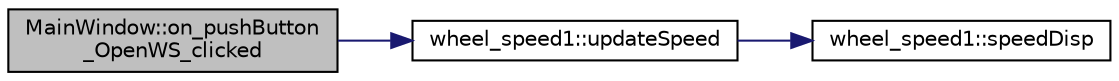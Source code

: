 digraph "MainWindow::on_pushButton_OpenWS_clicked"
{
 // LATEX_PDF_SIZE
  edge [fontname="Helvetica",fontsize="10",labelfontname="Helvetica",labelfontsize="10"];
  node [fontname="Helvetica",fontsize="10",shape=record];
  rankdir="LR";
  Node1 [label="MainWindow::on_pushButton\l_OpenWS_clicked",height=0.2,width=0.4,color="black", fillcolor="grey75", style="filled", fontcolor="black",tooltip="Slot przycisku \"Wheel Speed\". Otwiera okno klasy Wheel Speed."];
  Node1 -> Node2 [color="midnightblue",fontsize="10",style="solid",fontname="Helvetica"];
  Node2 [label="wheel_speed1::updateSpeed",height=0.2,width=0.4,color="black", fillcolor="white", style="filled",URL="$classwheel__speed1.html#a82c9c3d165519b1bfad1d67606548f6c",tooltip="Zmiana wartości prędkości wybranego koła na zadaną wartość. Aktualizowanie wykresu."];
  Node2 -> Node3 [color="midnightblue",fontsize="10",style="solid",fontname="Helvetica"];
  Node3 [label="wheel_speed1::speedDisp",height=0.2,width=0.4,color="black", fillcolor="white", style="filled",URL="$classwheel__speed1.html#ae86e8b6c7210f7465c921993024e7178",tooltip="Zaktualizowanie wyświetlonego wykresu słupkowego."];
}
